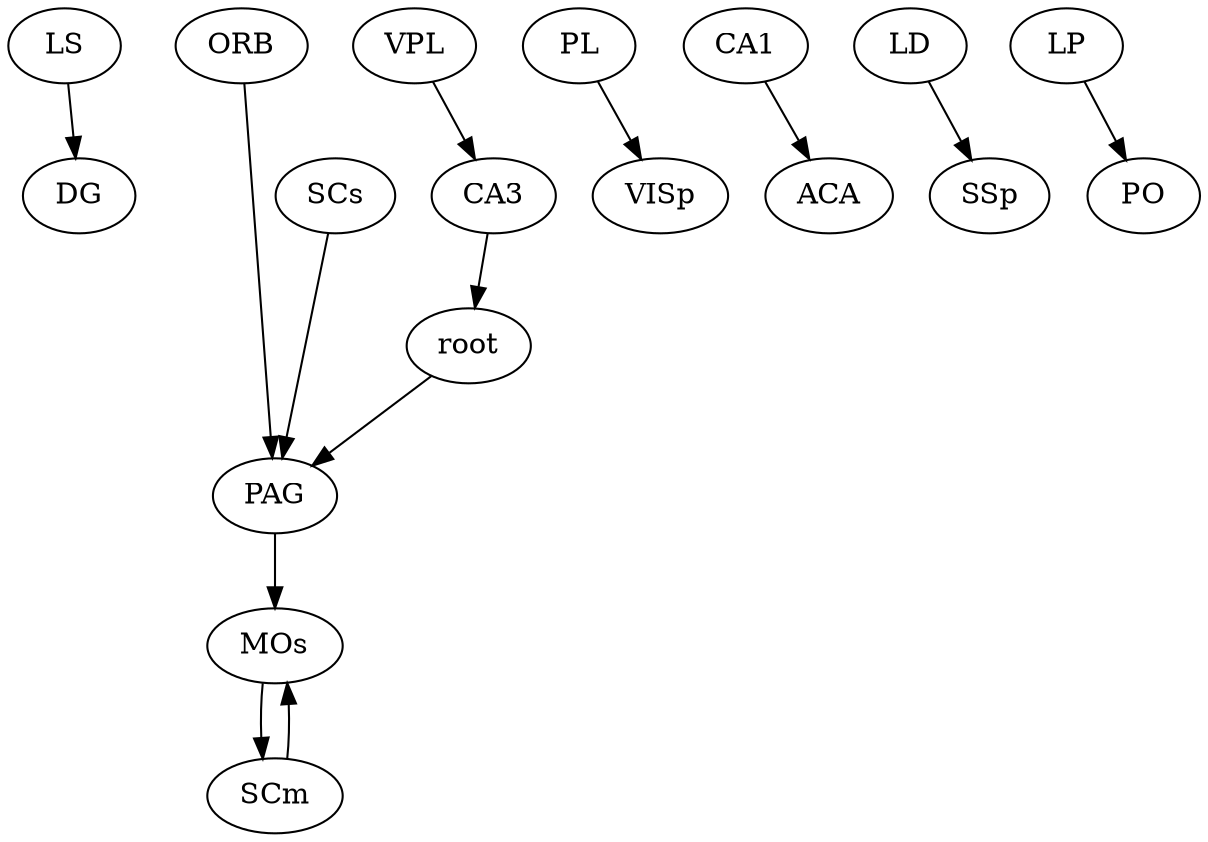 strict digraph  {
LS;
CA3;
root;
PL;
CA1;
MOs;
ORB;
SCs;
SCm;
PAG;
LD;
LP;
VPL;
DG;
VISp;
ACA;
SSp;
PO;
LS -> DG  [weight="0.043514314853995956"];
CA3 -> root  [weight="0.02846088694388948"];
root -> PAG  [weight="0.04102830944817116"];
PL -> VISp  [weight="0.027265111904867537"];
CA1 -> ACA  [weight="0.025474453740595215"];
MOs -> SCm  [weight="0.0007564857149753642"];
ORB -> PAG  [weight="0.036227084064042306"];
SCs -> PAG  [weight="0.044010443077723164"];
SCm -> MOs  [weight="0.009233558473856256"];
PAG -> MOs  [weight="0.041106688186457435"];
LD -> SSp  [weight="0.031115279251450474"];
LP -> PO  [weight="0.03894034618610566"];
VPL -> CA3  [weight="0.026096734301531956"];
}
